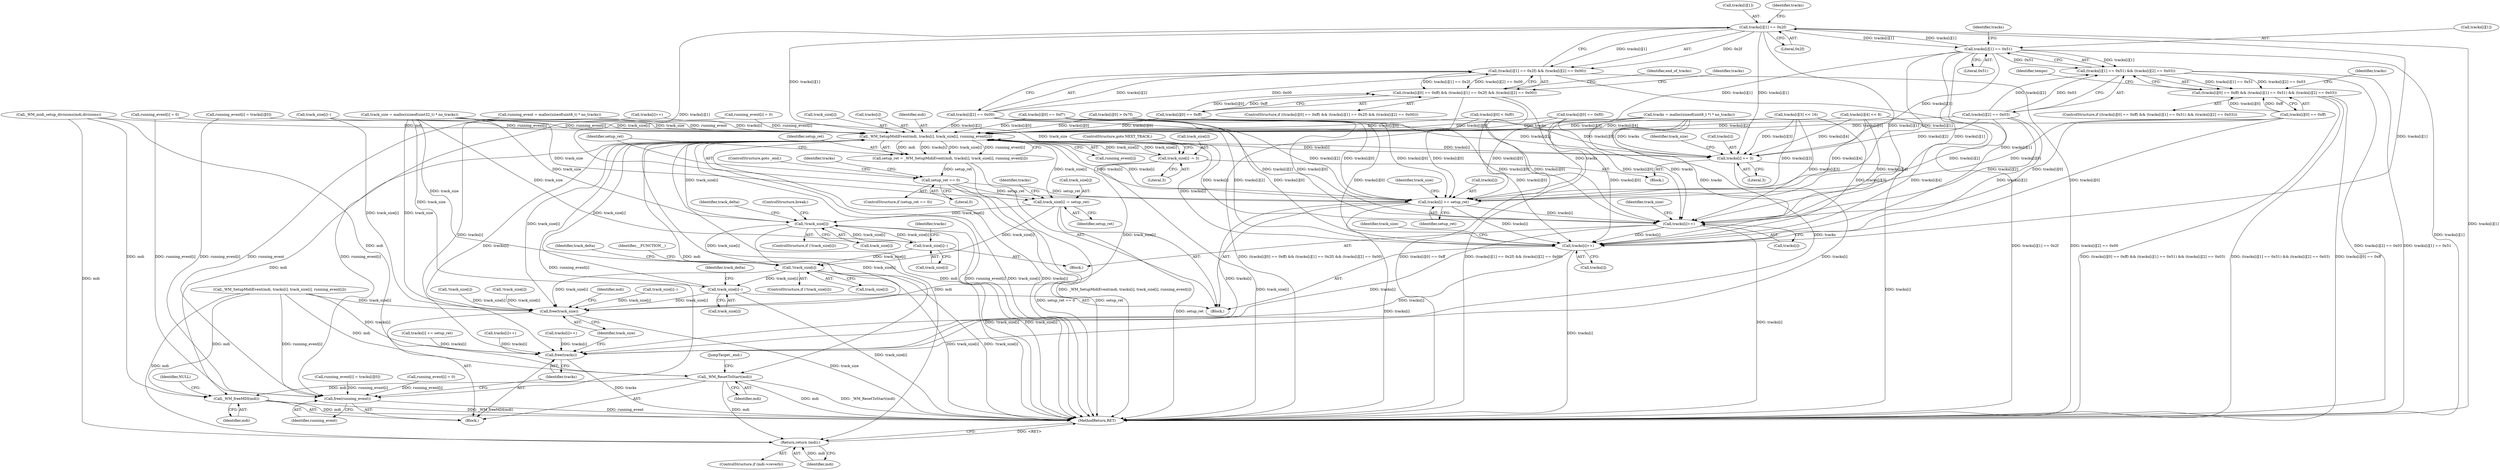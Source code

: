 digraph "0_wildmidi_660b513d99bced8783a4a5984ac2f742c74ebbdd_1@array" {
"1000862" [label="(Call,tracks[i][1] == 0x2f)"];
"1000906" [label="(Call,tracks[i][1] == 0x51)"];
"1000862" [label="(Call,tracks[i][1] == 0x2f)"];
"1000784" [label="(Call,_WM_SetupMidiEvent(mdi, tracks[i], track_size[i], running_event[i]))"];
"1000782" [label="(Call,setup_ret = _WM_SetupMidiEvent(mdi, tracks[i], track_size[i], running_event[i]))"];
"1000796" [label="(Call,setup_ret == 0)"];
"1000955" [label="(Call,tracks[i] += setup_ret)"];
"1000997" [label="(Call,tracks[i]++)"];
"1001040" [label="(Call,tracks[i]++)"];
"1001519" [label="(Call,free(tracks))"];
"1000960" [label="(Call,track_size[i] -= setup_ret)"];
"1000976" [label="(Call,!track_size[i])"];
"1001001" [label="(Call,track_size[i]--)"];
"1001012" [label="(Call,!track_size[i])"];
"1001044" [label="(Call,track_size[i]--)"];
"1001521" [label="(Call,free(track_size))"];
"1000884" [label="(Call,tracks[i] += 3)"];
"1000889" [label="(Call,track_size[i] -= 3)"];
"1001508" [label="(Call,_WM_ResetToStart(mdi))"];
"1001527" [label="(Return,return (mdi);)"];
"1001529" [label="(Call,_WM_freeMDI(mdi))"];
"1001517" [label="(Call,free(running_event))"];
"1000861" [label="(Call,(tracks[i][1] == 0x2f) && (tracks[i][2] == 0x00))"];
"1000853" [label="(Call,(tracks[i][0] == 0xff) && (tracks[i][1] == 0x2f) && (tracks[i][2] == 0x00))"];
"1000905" [label="(Call,(tracks[i][1] == 0x51) && (tracks[i][2] == 0x03))"];
"1000897" [label="(Call,(tracks[i][0] == 0xff) && (tracks[i][1] == 0x51) && (tracks[i][2] == 0x03))"];
"1000869" [label="(Call,tracks[i][2] == 0x00)"];
"1001519" [label="(Call,free(tracks))"];
"1001525" [label="(Identifier,mdi)"];
"1000393" [label="(Call,_WM_midi_setup_divisions(mdi,divisions))"];
"1000645" [label="(Call,track_size[i]--)"];
"1000960" [label="(Call,track_size[i] -= setup_ret)"];
"1001147" [label="(Call,_WM_SetupMidiEvent(mdi, tracks[i], track_size[i], running_event[i]))"];
"1001520" [label="(Identifier,tracks)"];
"1001530" [label="(Identifier,mdi)"];
"1001527" [label="(Return,return (mdi);)"];
"1000831" [label="(Call,tracks[i][0] == 0xf0)"];
"1001050" [label="(Identifier,track_delta)"];
"1000795" [label="(ControlStructure,if (setup_ret == 0))"];
"1001026" [label="(Identifier,track_delta)"];
"1000854" [label="(Call,tracks[i][0] == 0xff)"];
"1000396" [label="(Call,tracks = malloc(sizeof(uint8_t *) * no_tracks))"];
"1000898" [label="(Call,tracks[i][0] == 0xff)"];
"1000964" [label="(Identifier,setup_ret)"];
"1001523" [label="(ControlStructure,if (mdi->reverb))"];
"1000853" [label="(Call,(tracks[i][0] == 0xff) && (tracks[i][1] == 0x2f) && (tracks[i][2] == 0x00))"];
"1000876" [label="(Block,)"];
"1000901" [label="(Identifier,tracks)"];
"1001400" [label="(Call,track_size[i]--)"];
"1000789" [label="(Call,track_size[i])"];
"1000805" [label="(Identifier,tracks)"];
"1001012" [label="(Call,!track_size[i])"];
"1000123" [label="(Block,)"];
"1000974" [label="(Block,)"];
"1001018" [label="(Identifier,__FUNCTION__)"];
"1001509" [label="(Identifier,mdi)"];
"1000959" [label="(Identifier,setup_ret)"];
"1000961" [label="(Call,track_size[i])"];
"1000913" [label="(Call,tracks[i][2] == 0x03)"];
"1001521" [label="(Call,free(track_size))"];
"1001040" [label="(Call,tracks[i]++)"];
"1001396" [label="(Call,tracks[i]++)"];
"1000863" [label="(Call,tracks[i][1])"];
"1000897" [label="(Call,(tracks[i][0] == 0xff) && (tracks[i][1] == 0x51) && (tracks[i][2] == 0x03))"];
"1000782" [label="(Call,setup_ret = _WM_SetupMidiEvent(mdi, tracks[i], track_size[i], running_event[i]))"];
"1000784" [label="(Call,_WM_SetupMidiEvent(mdi, tracks[i], track_size[i], running_event[i]))"];
"1000811" [label="(Call,tracks[i][0] < 0xf0)"];
"1000889" [label="(Call,track_size[i] -= 3)"];
"1001533" [label="(MethodReturn,RET)"];
"1000862" [label="(Call,tracks[i][1] == 0x2f)"];
"1000916" [label="(Identifier,tracks)"];
"1001528" [label="(Identifier,mdi)"];
"1000878" [label="(Identifier,end_of_tracks)"];
"1001529" [label="(Call,_WM_freeMDI(mdi))"];
"1000797" [label="(Identifier,setup_ret)"];
"1000905" [label="(Call,(tracks[i][1] == 0x51) && (tracks[i][2] == 0x03))"];
"1000906" [label="(Call,tracks[i][1] == 0x51)"];
"1001306" [label="(Call,tracks[i] += setup_ret)"];
"1000846" [label="(Call,running_event[i] = 0)"];
"1000975" [label="(ControlStructure,if (!track_size[i]))"];
"1001045" [label="(Call,track_size[i])"];
"1000890" [label="(Call,track_size[i])"];
"1000403" [label="(Call,track_size = malloc(sizeof(uint32_t) * no_tracks))"];
"1000912" [label="(Literal,0x51)"];
"1000872" [label="(Identifier,tracks)"];
"1000792" [label="(Call,running_event[i])"];
"1001041" [label="(Call,tracks[i])"];
"1001368" [label="(Call,!track_size[i])"];
"1000852" [label="(ControlStructure,if ((tracks[i][0] == 0xff) && (tracks[i][1] == 0x2f) && (tracks[i][2] == 0x00)))"];
"1000424" [label="(Call,running_event = malloc(sizeof(uint8_t) * no_tracks))"];
"1001001" [label="(Call,track_size[i]--)"];
"1000907" [label="(Call,tracks[i][1])"];
"1000786" [label="(Call,tracks[i])"];
"1000800" [label="(ControlStructure,goto _end;)"];
"1000957" [label="(Identifier,tracks)"];
"1000798" [label="(Literal,0)"];
"1001046" [label="(Identifier,track_size)"];
"1000641" [label="(Call,tracks[i]++)"];
"1001510" [label="(JumpTarget,_end:)"];
"1001044" [label="(Call,track_size[i]--)"];
"1000891" [label="(Identifier,track_size)"];
"1000861" [label="(Call,(tracks[i][1] == 0x2f) && (tracks[i][2] == 0x00))"];
"1000922" [label="(Identifier,tempo)"];
"1000888" [label="(Literal,3)"];
"1000783" [label="(Identifier,setup_ret)"];
"1001532" [label="(Identifier,NULL)"];
"1000956" [label="(Call,tracks[i])"];
"1000583" [label="(Call,running_event[i] = 0)"];
"1000819" [label="(Call,running_event[i] = tracks[i][0])"];
"1001332" [label="(Call,!track_size[i])"];
"1000983" [label="(Identifier,track_delta)"];
"1000932" [label="(Call,tracks[i][4] << 8)"];
"1000896" [label="(ControlStructure,if ((tracks[i][0] == 0xff) && (tracks[i][1] == 0x51) && (tracks[i][2] == 0x03)))"];
"1001002" [label="(Call,track_size[i])"];
"1000796" [label="(Call,setup_ret == 0)"];
"1000977" [label="(Call,track_size[i])"];
"1001517" [label="(Call,free(running_event))"];
"1001518" [label="(Identifier,running_event)"];
"1000969" [label="(Identifier,tracks)"];
"1000868" [label="(Literal,0x2f)"];
"1000781" [label="(Block,)"];
"1000976" [label="(Call,!track_size[i])"];
"1000980" [label="(ControlStructure,break;)"];
"1000894" [label="(ControlStructure,goto NEXT_TRACK;)"];
"1000785" [label="(Identifier,mdi)"];
"1000924" [label="(Call,tracks[i][3] << 16)"];
"1000884" [label="(Call,tracks[i] += 3)"];
"1000893" [label="(Literal,3)"];
"1000838" [label="(Call,tracks[i][0] == 0xf7)"];
"1001013" [label="(Call,track_size[i])"];
"1001008" [label="(Identifier,tracks)"];
"1000802" [label="(Call,tracks[i][0] > 0x7f)"];
"1000962" [label="(Identifier,track_size)"];
"1000885" [label="(Call,tracks[i])"];
"1001508" [label="(Call,_WM_ResetToStart(mdi))"];
"1001011" [label="(ControlStructure,if (!track_size[i]))"];
"1001182" [label="(Call,running_event[i] = tracks[i][0])"];
"1001353" [label="(Call,tracks[i]++)"];
"1001522" [label="(Identifier,track_size)"];
"1000997" [label="(Call,tracks[i]++)"];
"1001209" [label="(Call,running_event[i] = 0)"];
"1000998" [label="(Call,tracks[i])"];
"1000955" [label="(Call,tracks[i] += setup_ret)"];
"1001003" [label="(Identifier,track_size)"];
"1000862" -> "1000861"  [label="AST: "];
"1000862" -> "1000868"  [label="CFG: "];
"1000863" -> "1000862"  [label="AST: "];
"1000868" -> "1000862"  [label="AST: "];
"1000872" -> "1000862"  [label="CFG: "];
"1000861" -> "1000862"  [label="CFG: "];
"1000862" -> "1001533"  [label="DDG: tracks[i][1]"];
"1000862" -> "1000784"  [label="DDG: tracks[i][1]"];
"1000862" -> "1000861"  [label="DDG: tracks[i][1]"];
"1000862" -> "1000861"  [label="DDG: 0x2f"];
"1000906" -> "1000862"  [label="DDG: tracks[i][1]"];
"1000862" -> "1000884"  [label="DDG: tracks[i][1]"];
"1000862" -> "1000906"  [label="DDG: tracks[i][1]"];
"1000862" -> "1000955"  [label="DDG: tracks[i][1]"];
"1000862" -> "1000997"  [label="DDG: tracks[i][1]"];
"1000862" -> "1001040"  [label="DDG: tracks[i][1]"];
"1000906" -> "1000905"  [label="AST: "];
"1000906" -> "1000912"  [label="CFG: "];
"1000907" -> "1000906"  [label="AST: "];
"1000912" -> "1000906"  [label="AST: "];
"1000916" -> "1000906"  [label="CFG: "];
"1000905" -> "1000906"  [label="CFG: "];
"1000906" -> "1001533"  [label="DDG: tracks[i][1]"];
"1000906" -> "1000784"  [label="DDG: tracks[i][1]"];
"1000906" -> "1000884"  [label="DDG: tracks[i][1]"];
"1000906" -> "1000905"  [label="DDG: tracks[i][1]"];
"1000906" -> "1000905"  [label="DDG: 0x51"];
"1000906" -> "1000955"  [label="DDG: tracks[i][1]"];
"1000906" -> "1000997"  [label="DDG: tracks[i][1]"];
"1000906" -> "1001040"  [label="DDG: tracks[i][1]"];
"1000784" -> "1000782"  [label="AST: "];
"1000784" -> "1000792"  [label="CFG: "];
"1000785" -> "1000784"  [label="AST: "];
"1000786" -> "1000784"  [label="AST: "];
"1000789" -> "1000784"  [label="AST: "];
"1000792" -> "1000784"  [label="AST: "];
"1000782" -> "1000784"  [label="CFG: "];
"1000784" -> "1001533"  [label="DDG: mdi"];
"1000784" -> "1001533"  [label="DDG: running_event[i]"];
"1000784" -> "1001533"  [label="DDG: track_size[i]"];
"1000784" -> "1001533"  [label="DDG: tracks[i]"];
"1000784" -> "1000782"  [label="DDG: mdi"];
"1000784" -> "1000782"  [label="DDG: tracks[i]"];
"1000784" -> "1000782"  [label="DDG: track_size[i]"];
"1000784" -> "1000782"  [label="DDG: running_event[i]"];
"1000393" -> "1000784"  [label="DDG: mdi"];
"1000802" -> "1000784"  [label="DDG: tracks[i][0]"];
"1000997" -> "1000784"  [label="DDG: tracks[i]"];
"1000869" -> "1000784"  [label="DDG: tracks[i][2]"];
"1000924" -> "1000784"  [label="DDG: tracks[i][3]"];
"1000884" -> "1000784"  [label="DDG: tracks[i]"];
"1000831" -> "1000784"  [label="DDG: tracks[i][0]"];
"1000641" -> "1000784"  [label="DDG: tracks[i]"];
"1000955" -> "1000784"  [label="DDG: tracks[i]"];
"1001040" -> "1000784"  [label="DDG: tracks[i]"];
"1000396" -> "1000784"  [label="DDG: tracks"];
"1000898" -> "1000784"  [label="DDG: tracks[i][0]"];
"1000854" -> "1000784"  [label="DDG: tracks[i][0]"];
"1000932" -> "1000784"  [label="DDG: tracks[i][4]"];
"1000838" -> "1000784"  [label="DDG: tracks[i][0]"];
"1000913" -> "1000784"  [label="DDG: tracks[i][2]"];
"1000811" -> "1000784"  [label="DDG: tracks[i][0]"];
"1000645" -> "1000784"  [label="DDG: track_size[i]"];
"1001044" -> "1000784"  [label="DDG: track_size[i]"];
"1000403" -> "1000784"  [label="DDG: track_size"];
"1000976" -> "1000784"  [label="DDG: track_size[i]"];
"1000889" -> "1000784"  [label="DDG: track_size[i]"];
"1000819" -> "1000784"  [label="DDG: running_event[i]"];
"1000583" -> "1000784"  [label="DDG: running_event[i]"];
"1000424" -> "1000784"  [label="DDG: running_event"];
"1000846" -> "1000784"  [label="DDG: running_event[i]"];
"1000784" -> "1000884"  [label="DDG: tracks[i]"];
"1000784" -> "1000889"  [label="DDG: track_size[i]"];
"1000784" -> "1000955"  [label="DDG: tracks[i]"];
"1000784" -> "1000960"  [label="DDG: track_size[i]"];
"1000784" -> "1001508"  [label="DDG: mdi"];
"1000784" -> "1001517"  [label="DDG: running_event[i]"];
"1000784" -> "1001519"  [label="DDG: tracks[i]"];
"1000784" -> "1001521"  [label="DDG: track_size[i]"];
"1000784" -> "1001527"  [label="DDG: mdi"];
"1000784" -> "1001529"  [label="DDG: mdi"];
"1000782" -> "1000781"  [label="AST: "];
"1000783" -> "1000782"  [label="AST: "];
"1000797" -> "1000782"  [label="CFG: "];
"1000782" -> "1001533"  [label="DDG: _WM_SetupMidiEvent(mdi, tracks[i], track_size[i], running_event[i])"];
"1000782" -> "1000796"  [label="DDG: setup_ret"];
"1000796" -> "1000795"  [label="AST: "];
"1000796" -> "1000798"  [label="CFG: "];
"1000797" -> "1000796"  [label="AST: "];
"1000798" -> "1000796"  [label="AST: "];
"1000800" -> "1000796"  [label="CFG: "];
"1000805" -> "1000796"  [label="CFG: "];
"1000796" -> "1001533"  [label="DDG: setup_ret == 0"];
"1000796" -> "1001533"  [label="DDG: setup_ret"];
"1000796" -> "1000955"  [label="DDG: setup_ret"];
"1000796" -> "1000960"  [label="DDG: setup_ret"];
"1000955" -> "1000781"  [label="AST: "];
"1000955" -> "1000959"  [label="CFG: "];
"1000956" -> "1000955"  [label="AST: "];
"1000959" -> "1000955"  [label="AST: "];
"1000962" -> "1000955"  [label="CFG: "];
"1000955" -> "1001533"  [label="DDG: tracks[i]"];
"1000396" -> "1000955"  [label="DDG: tracks"];
"1000802" -> "1000955"  [label="DDG: tracks[i][0]"];
"1000869" -> "1000955"  [label="DDG: tracks[i][2]"];
"1000924" -> "1000955"  [label="DDG: tracks[i][3]"];
"1000831" -> "1000955"  [label="DDG: tracks[i][0]"];
"1000932" -> "1000955"  [label="DDG: tracks[i][4]"];
"1000898" -> "1000955"  [label="DDG: tracks[i][0]"];
"1000838" -> "1000955"  [label="DDG: tracks[i][0]"];
"1000913" -> "1000955"  [label="DDG: tracks[i][2]"];
"1000811" -> "1000955"  [label="DDG: tracks[i][0]"];
"1000955" -> "1000997"  [label="DDG: tracks[i]"];
"1000955" -> "1001040"  [label="DDG: tracks[i]"];
"1000955" -> "1001519"  [label="DDG: tracks[i]"];
"1000997" -> "1000974"  [label="AST: "];
"1000997" -> "1000998"  [label="CFG: "];
"1000998" -> "1000997"  [label="AST: "];
"1001003" -> "1000997"  [label="CFG: "];
"1000997" -> "1001533"  [label="DDG: tracks[i]"];
"1000396" -> "1000997"  [label="DDG: tracks"];
"1000802" -> "1000997"  [label="DDG: tracks[i][0]"];
"1000869" -> "1000997"  [label="DDG: tracks[i][2]"];
"1000924" -> "1000997"  [label="DDG: tracks[i][3]"];
"1000831" -> "1000997"  [label="DDG: tracks[i][0]"];
"1000932" -> "1000997"  [label="DDG: tracks[i][4]"];
"1000898" -> "1000997"  [label="DDG: tracks[i][0]"];
"1000838" -> "1000997"  [label="DDG: tracks[i][0]"];
"1000913" -> "1000997"  [label="DDG: tracks[i][2]"];
"1000811" -> "1000997"  [label="DDG: tracks[i][0]"];
"1000997" -> "1001040"  [label="DDG: tracks[i]"];
"1000997" -> "1001519"  [label="DDG: tracks[i]"];
"1001040" -> "1000781"  [label="AST: "];
"1001040" -> "1001041"  [label="CFG: "];
"1001041" -> "1001040"  [label="AST: "];
"1001046" -> "1001040"  [label="CFG: "];
"1001040" -> "1001533"  [label="DDG: tracks[i]"];
"1000396" -> "1001040"  [label="DDG: tracks"];
"1000802" -> "1001040"  [label="DDG: tracks[i][0]"];
"1000869" -> "1001040"  [label="DDG: tracks[i][2]"];
"1000924" -> "1001040"  [label="DDG: tracks[i][3]"];
"1000831" -> "1001040"  [label="DDG: tracks[i][0]"];
"1000932" -> "1001040"  [label="DDG: tracks[i][4]"];
"1000898" -> "1001040"  [label="DDG: tracks[i][0]"];
"1000838" -> "1001040"  [label="DDG: tracks[i][0]"];
"1000913" -> "1001040"  [label="DDG: tracks[i][2]"];
"1000811" -> "1001040"  [label="DDG: tracks[i][0]"];
"1001040" -> "1001519"  [label="DDG: tracks[i]"];
"1001519" -> "1000123"  [label="AST: "];
"1001519" -> "1001520"  [label="CFG: "];
"1001520" -> "1001519"  [label="AST: "];
"1001522" -> "1001519"  [label="CFG: "];
"1001519" -> "1001533"  [label="DDG: tracks"];
"1000884" -> "1001519"  [label="DDG: tracks[i]"];
"1001306" -> "1001519"  [label="DDG: tracks[i]"];
"1000396" -> "1001519"  [label="DDG: tracks"];
"1001353" -> "1001519"  [label="DDG: tracks[i]"];
"1001396" -> "1001519"  [label="DDG: tracks[i]"];
"1001147" -> "1001519"  [label="DDG: tracks[i]"];
"1000641" -> "1001519"  [label="DDG: tracks[i]"];
"1000960" -> "1000781"  [label="AST: "];
"1000960" -> "1000964"  [label="CFG: "];
"1000961" -> "1000960"  [label="AST: "];
"1000964" -> "1000960"  [label="AST: "];
"1000969" -> "1000960"  [label="CFG: "];
"1000960" -> "1001533"  [label="DDG: setup_ret"];
"1000403" -> "1000960"  [label="DDG: track_size"];
"1000960" -> "1000976"  [label="DDG: track_size[i]"];
"1000960" -> "1001012"  [label="DDG: track_size[i]"];
"1000976" -> "1000975"  [label="AST: "];
"1000976" -> "1000977"  [label="CFG: "];
"1000977" -> "1000976"  [label="AST: "];
"1000980" -> "1000976"  [label="CFG: "];
"1000983" -> "1000976"  [label="CFG: "];
"1000976" -> "1001533"  [label="DDG: track_size[i]"];
"1000976" -> "1001533"  [label="DDG: !track_size[i]"];
"1000403" -> "1000976"  [label="DDG: track_size"];
"1001001" -> "1000976"  [label="DDG: track_size[i]"];
"1000976" -> "1001001"  [label="DDG: track_size[i]"];
"1000976" -> "1001012"  [label="DDG: track_size[i]"];
"1000976" -> "1001521"  [label="DDG: track_size[i]"];
"1001001" -> "1000974"  [label="AST: "];
"1001001" -> "1001002"  [label="CFG: "];
"1001002" -> "1001001"  [label="AST: "];
"1001008" -> "1001001"  [label="CFG: "];
"1000403" -> "1001001"  [label="DDG: track_size"];
"1001001" -> "1001012"  [label="DDG: track_size[i]"];
"1001012" -> "1001011"  [label="AST: "];
"1001012" -> "1001013"  [label="CFG: "];
"1001013" -> "1001012"  [label="AST: "];
"1001018" -> "1001012"  [label="CFG: "];
"1001026" -> "1001012"  [label="CFG: "];
"1001012" -> "1001533"  [label="DDG: !track_size[i]"];
"1001012" -> "1001533"  [label="DDG: track_size[i]"];
"1000403" -> "1001012"  [label="DDG: track_size"];
"1001012" -> "1001044"  [label="DDG: track_size[i]"];
"1001012" -> "1001521"  [label="DDG: track_size[i]"];
"1001044" -> "1000781"  [label="AST: "];
"1001044" -> "1001045"  [label="CFG: "];
"1001045" -> "1001044"  [label="AST: "];
"1001050" -> "1001044"  [label="CFG: "];
"1001044" -> "1001533"  [label="DDG: track_size[i]"];
"1000403" -> "1001044"  [label="DDG: track_size"];
"1001044" -> "1001521"  [label="DDG: track_size[i]"];
"1001521" -> "1000123"  [label="AST: "];
"1001521" -> "1001522"  [label="CFG: "];
"1001522" -> "1001521"  [label="AST: "];
"1001525" -> "1001521"  [label="CFG: "];
"1001521" -> "1001533"  [label="DDG: track_size"];
"1001332" -> "1001521"  [label="DDG: track_size[i]"];
"1000645" -> "1001521"  [label="DDG: track_size[i]"];
"1000403" -> "1001521"  [label="DDG: track_size"];
"1001147" -> "1001521"  [label="DDG: track_size[i]"];
"1001400" -> "1001521"  [label="DDG: track_size[i]"];
"1001368" -> "1001521"  [label="DDG: track_size[i]"];
"1000889" -> "1001521"  [label="DDG: track_size[i]"];
"1000884" -> "1000876"  [label="AST: "];
"1000884" -> "1000888"  [label="CFG: "];
"1000885" -> "1000884"  [label="AST: "];
"1000888" -> "1000884"  [label="AST: "];
"1000891" -> "1000884"  [label="CFG: "];
"1000884" -> "1001533"  [label="DDG: tracks[i]"];
"1000396" -> "1000884"  [label="DDG: tracks"];
"1000869" -> "1000884"  [label="DDG: tracks[i][2]"];
"1000924" -> "1000884"  [label="DDG: tracks[i][3]"];
"1000913" -> "1000884"  [label="DDG: tracks[i][2]"];
"1000854" -> "1000884"  [label="DDG: tracks[i][0]"];
"1000932" -> "1000884"  [label="DDG: tracks[i][4]"];
"1000889" -> "1000876"  [label="AST: "];
"1000889" -> "1000893"  [label="CFG: "];
"1000890" -> "1000889"  [label="AST: "];
"1000893" -> "1000889"  [label="AST: "];
"1000894" -> "1000889"  [label="CFG: "];
"1000889" -> "1001533"  [label="DDG: track_size[i]"];
"1000403" -> "1000889"  [label="DDG: track_size"];
"1001508" -> "1000123"  [label="AST: "];
"1001508" -> "1001509"  [label="CFG: "];
"1001509" -> "1001508"  [label="AST: "];
"1001510" -> "1001508"  [label="CFG: "];
"1001508" -> "1001533"  [label="DDG: mdi"];
"1001508" -> "1001533"  [label="DDG: _WM_ResetToStart(mdi)"];
"1000393" -> "1001508"  [label="DDG: mdi"];
"1001147" -> "1001508"  [label="DDG: mdi"];
"1001508" -> "1001527"  [label="DDG: mdi"];
"1001508" -> "1001529"  [label="DDG: mdi"];
"1001527" -> "1001523"  [label="AST: "];
"1001527" -> "1001528"  [label="CFG: "];
"1001528" -> "1001527"  [label="AST: "];
"1001533" -> "1001527"  [label="CFG: "];
"1001527" -> "1001533"  [label="DDG: <RET>"];
"1001528" -> "1001527"  [label="DDG: mdi"];
"1000393" -> "1001527"  [label="DDG: mdi"];
"1001147" -> "1001527"  [label="DDG: mdi"];
"1001529" -> "1000123"  [label="AST: "];
"1001529" -> "1001530"  [label="CFG: "];
"1001530" -> "1001529"  [label="AST: "];
"1001532" -> "1001529"  [label="CFG: "];
"1001529" -> "1001533"  [label="DDG: mdi"];
"1001529" -> "1001533"  [label="DDG: _WM_freeMDI(mdi)"];
"1000393" -> "1001529"  [label="DDG: mdi"];
"1001147" -> "1001529"  [label="DDG: mdi"];
"1001517" -> "1000123"  [label="AST: "];
"1001517" -> "1001518"  [label="CFG: "];
"1001518" -> "1001517"  [label="AST: "];
"1001520" -> "1001517"  [label="CFG: "];
"1001517" -> "1001533"  [label="DDG: running_event"];
"1000819" -> "1001517"  [label="DDG: running_event[i]"];
"1000583" -> "1001517"  [label="DDG: running_event[i]"];
"1000424" -> "1001517"  [label="DDG: running_event"];
"1001182" -> "1001517"  [label="DDG: running_event[i]"];
"1000846" -> "1001517"  [label="DDG: running_event[i]"];
"1001209" -> "1001517"  [label="DDG: running_event[i]"];
"1001147" -> "1001517"  [label="DDG: running_event[i]"];
"1000861" -> "1000853"  [label="AST: "];
"1000861" -> "1000869"  [label="CFG: "];
"1000869" -> "1000861"  [label="AST: "];
"1000853" -> "1000861"  [label="CFG: "];
"1000861" -> "1001533"  [label="DDG: tracks[i][1] == 0x2f"];
"1000861" -> "1001533"  [label="DDG: tracks[i][2] == 0x00"];
"1000861" -> "1000853"  [label="DDG: tracks[i][1] == 0x2f"];
"1000861" -> "1000853"  [label="DDG: tracks[i][2] == 0x00"];
"1000869" -> "1000861"  [label="DDG: tracks[i][2]"];
"1000869" -> "1000861"  [label="DDG: 0x00"];
"1000853" -> "1000852"  [label="AST: "];
"1000853" -> "1000854"  [label="CFG: "];
"1000854" -> "1000853"  [label="AST: "];
"1000878" -> "1000853"  [label="CFG: "];
"1000901" -> "1000853"  [label="CFG: "];
"1000853" -> "1001533"  [label="DDG: (tracks[i][0] == 0xff) && (tracks[i][1] == 0x2f) && (tracks[i][2] == 0x00)"];
"1000853" -> "1001533"  [label="DDG: tracks[i][0] == 0xff"];
"1000853" -> "1001533"  [label="DDG: (tracks[i][1] == 0x2f) && (tracks[i][2] == 0x00)"];
"1000854" -> "1000853"  [label="DDG: tracks[i][0]"];
"1000854" -> "1000853"  [label="DDG: 0xff"];
"1000905" -> "1000897"  [label="AST: "];
"1000905" -> "1000913"  [label="CFG: "];
"1000913" -> "1000905"  [label="AST: "];
"1000897" -> "1000905"  [label="CFG: "];
"1000905" -> "1001533"  [label="DDG: tracks[i][1] == 0x51"];
"1000905" -> "1001533"  [label="DDG: tracks[i][2] == 0x03"];
"1000905" -> "1000897"  [label="DDG: tracks[i][1] == 0x51"];
"1000905" -> "1000897"  [label="DDG: tracks[i][2] == 0x03"];
"1000913" -> "1000905"  [label="DDG: tracks[i][2]"];
"1000913" -> "1000905"  [label="DDG: 0x03"];
"1000897" -> "1000896"  [label="AST: "];
"1000897" -> "1000898"  [label="CFG: "];
"1000898" -> "1000897"  [label="AST: "];
"1000922" -> "1000897"  [label="CFG: "];
"1000957" -> "1000897"  [label="CFG: "];
"1000897" -> "1001533"  [label="DDG: (tracks[i][0] == 0xff) && (tracks[i][1] == 0x51) && (tracks[i][2] == 0x03)"];
"1000897" -> "1001533"  [label="DDG: (tracks[i][1] == 0x51) && (tracks[i][2] == 0x03)"];
"1000897" -> "1001533"  [label="DDG: tracks[i][0] == 0xff"];
"1000898" -> "1000897"  [label="DDG: tracks[i][0]"];
"1000898" -> "1000897"  [label="DDG: 0xff"];
}
